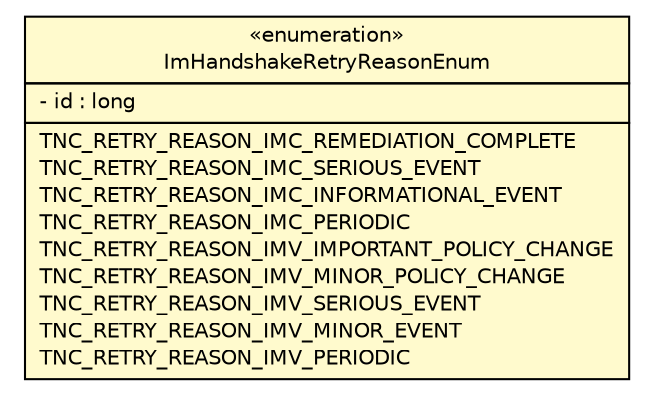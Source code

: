 #!/usr/local/bin/dot
#
# Class diagram 
# Generated by UMLGraph version R5_6 (http://www.umlgraph.org/)
#

digraph G {
	edge [fontname="Helvetica",fontsize=10,labelfontname="Helvetica",labelfontsize=10];
	node [fontname="Helvetica",fontsize=10,shape=plaintext];
	nodesep=0.25;
	ranksep=0.5;
	// de.hsbremen.tc.tnc.report.enums.ImHandshakeRetryReasonEnum
	c642 [label=<<table title="de.hsbremen.tc.tnc.report.enums.ImHandshakeRetryReasonEnum" border="0" cellborder="1" cellspacing="0" cellpadding="2" port="p" bgcolor="lemonChiffon" href="./ImHandshakeRetryReasonEnum.html">
		<tr><td><table border="0" cellspacing="0" cellpadding="1">
<tr><td align="center" balign="center"> &#171;enumeration&#187; </td></tr>
<tr><td align="center" balign="center"> ImHandshakeRetryReasonEnum </td></tr>
		</table></td></tr>
		<tr><td><table border="0" cellspacing="0" cellpadding="1">
<tr><td align="left" balign="left"> - id : long </td></tr>
		</table></td></tr>
		<tr><td><table border="0" cellspacing="0" cellpadding="1">
<tr><td align="left" balign="left"> TNC_RETRY_REASON_IMC_REMEDIATION_COMPLETE </td></tr>
<tr><td align="left" balign="left"> TNC_RETRY_REASON_IMC_SERIOUS_EVENT </td></tr>
<tr><td align="left" balign="left"> TNC_RETRY_REASON_IMC_INFORMATIONAL_EVENT </td></tr>
<tr><td align="left" balign="left"> TNC_RETRY_REASON_IMC_PERIODIC </td></tr>
<tr><td align="left" balign="left"> TNC_RETRY_REASON_IMV_IMPORTANT_POLICY_CHANGE </td></tr>
<tr><td align="left" balign="left"> TNC_RETRY_REASON_IMV_MINOR_POLICY_CHANGE </td></tr>
<tr><td align="left" balign="left"> TNC_RETRY_REASON_IMV_SERIOUS_EVENT </td></tr>
<tr><td align="left" balign="left"> TNC_RETRY_REASON_IMV_MINOR_EVENT </td></tr>
<tr><td align="left" balign="left"> TNC_RETRY_REASON_IMV_PERIODIC </td></tr>
		</table></td></tr>
		</table>>, URL="./ImHandshakeRetryReasonEnum.html", fontname="Helvetica", fontcolor="black", fontsize=10.0];
}

